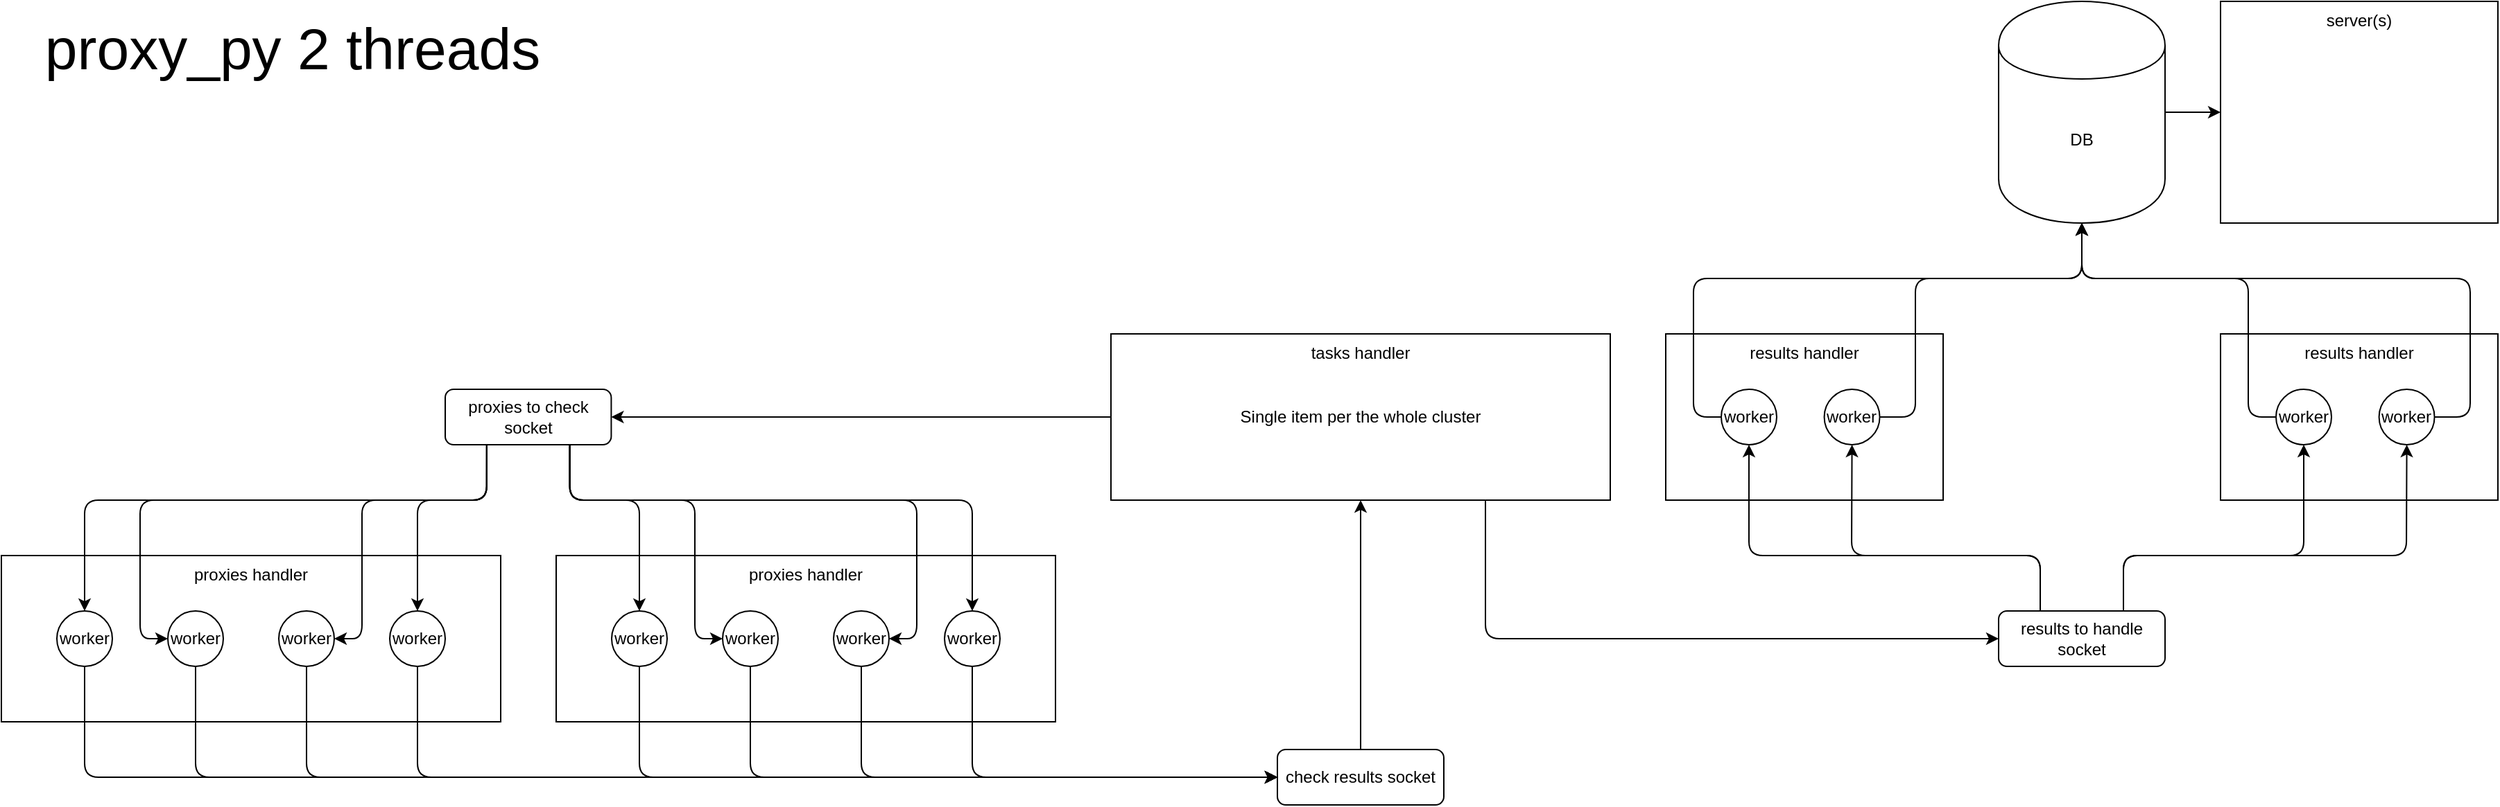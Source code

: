 <mxfile version="13.0.1" type="device"><diagram id="_yKLG5JWOiQ13cAfPRhn" name="Page-1"><mxGraphModel dx="2002" dy="1277" grid="1" gridSize="10" guides="1" tooltips="1" connect="1" arrows="1" fold="1" page="1" pageScale="1" pageWidth="1169" pageHeight="1654" math="0" shadow="0"><root><mxCell id="0"/><mxCell id="1" parent="0"/><mxCell id="JYqz2hCASuSs10eYsipN-323" value="proxies handler" style="rounded=0;whiteSpace=wrap;html=1;verticalAlign=top;container=1;" vertex="1" parent="1"><mxGeometry x="440" y="520" width="360" height="120" as="geometry"/></mxCell><mxCell id="JYqz2hCASuSs10eYsipN-324" value="&lt;div&gt;worker&lt;/div&gt;" style="ellipse;whiteSpace=wrap;html=1;aspect=fixed;fontSize=12;" vertex="1" parent="JYqz2hCASuSs10eYsipN-323"><mxGeometry x="40" y="40" width="40" height="40" as="geometry"/></mxCell><mxCell id="JYqz2hCASuSs10eYsipN-325" value="&lt;div&gt;worker&lt;/div&gt;" style="ellipse;whiteSpace=wrap;html=1;aspect=fixed;fontSize=12;" vertex="1" parent="JYqz2hCASuSs10eYsipN-323"><mxGeometry x="120" y="40" width="40" height="40" as="geometry"/></mxCell><mxCell id="JYqz2hCASuSs10eYsipN-326" value="&lt;div&gt;worker&lt;/div&gt;" style="ellipse;whiteSpace=wrap;html=1;aspect=fixed;fontSize=12;" vertex="1" parent="JYqz2hCASuSs10eYsipN-323"><mxGeometry x="200" y="40" width="40" height="40" as="geometry"/></mxCell><mxCell id="JYqz2hCASuSs10eYsipN-327" value="&lt;div&gt;worker&lt;/div&gt;" style="ellipse;whiteSpace=wrap;html=1;aspect=fixed;fontSize=12;" vertex="1" parent="JYqz2hCASuSs10eYsipN-323"><mxGeometry x="280" y="40" width="40" height="40" as="geometry"/></mxCell><mxCell id="JYqz2hCASuSs10eYsipN-231" value="&lt;div&gt;results handler&lt;/div&gt;" style="rounded=0;whiteSpace=wrap;html=1;verticalAlign=top;container=1;" vertex="1" parent="1"><mxGeometry x="1640.0" y="360" width="200" height="120" as="geometry"><mxRectangle x="1000" y="360" width="110" height="20" as="alternateBounds"/></mxGeometry></mxCell><mxCell id="JYqz2hCASuSs10eYsipN-232" value="worker" style="ellipse;whiteSpace=wrap;html=1;aspect=fixed;fontSize=12;" vertex="1" parent="JYqz2hCASuSs10eYsipN-231"><mxGeometry x="114.29" y="40" width="40" height="40" as="geometry"/></mxCell><mxCell id="JYqz2hCASuSs10eYsipN-233" value="worker" style="ellipse;whiteSpace=wrap;html=1;aspect=fixed;fontSize=12;" vertex="1" parent="JYqz2hCASuSs10eYsipN-231"><mxGeometry x="40" y="40" width="40" height="40" as="geometry"/></mxCell><mxCell id="JYqz2hCASuSs10eYsipN-147" value="proxies handler" style="rounded=0;whiteSpace=wrap;html=1;verticalAlign=top;container=1;" vertex="1" parent="1"><mxGeometry x="40" y="520" width="360" height="120" as="geometry"/></mxCell><mxCell id="JYqz2hCASuSs10eYsipN-318" value="&lt;div&gt;worker&lt;/div&gt;" style="ellipse;whiteSpace=wrap;html=1;aspect=fixed;fontSize=12;" vertex="1" parent="JYqz2hCASuSs10eYsipN-147"><mxGeometry x="40" y="40" width="40" height="40" as="geometry"/></mxCell><mxCell id="JYqz2hCASuSs10eYsipN-319" value="&lt;div&gt;worker&lt;/div&gt;" style="ellipse;whiteSpace=wrap;html=1;aspect=fixed;fontSize=12;" vertex="1" parent="JYqz2hCASuSs10eYsipN-147"><mxGeometry x="120" y="40" width="40" height="40" as="geometry"/></mxCell><mxCell id="JYqz2hCASuSs10eYsipN-320" value="&lt;div&gt;worker&lt;/div&gt;" style="ellipse;whiteSpace=wrap;html=1;aspect=fixed;fontSize=12;" vertex="1" parent="JYqz2hCASuSs10eYsipN-147"><mxGeometry x="200" y="40" width="40" height="40" as="geometry"/></mxCell><mxCell id="JYqz2hCASuSs10eYsipN-321" value="&lt;div&gt;worker&lt;/div&gt;" style="ellipse;whiteSpace=wrap;html=1;aspect=fixed;fontSize=12;" vertex="1" parent="JYqz2hCASuSs10eYsipN-147"><mxGeometry x="280" y="40" width="40" height="40" as="geometry"/></mxCell><mxCell id="JYqz2hCASuSs10eYsipN-277" style="edgeStyle=none;rounded=1;orthogonalLoop=1;jettySize=auto;html=1;exitX=0;exitY=0.5;exitDx=0;exitDy=0;fontSize=12;" edge="1" parent="1" source="JYqz2hCASuSs10eYsipN-1" target="JYqz2hCASuSs10eYsipN-270"><mxGeometry relative="1" as="geometry"/></mxCell><mxCell id="JYqz2hCASuSs10eYsipN-296" style="edgeStyle=orthogonalEdgeStyle;rounded=1;orthogonalLoop=1;jettySize=auto;html=1;exitX=0.75;exitY=1;exitDx=0;exitDy=0;entryX=0;entryY=0.5;entryDx=0;entryDy=0;fontSize=12;" edge="1" parent="1" source="JYqz2hCASuSs10eYsipN-1" target="JYqz2hCASuSs10eYsipN-272"><mxGeometry relative="1" as="geometry"/></mxCell><mxCell id="JYqz2hCASuSs10eYsipN-1" value="&lt;div&gt;tasks handler&lt;/div&gt;" style="rounded=0;whiteSpace=wrap;html=1;container=1;verticalAlign=top;" vertex="1" parent="1"><mxGeometry x="840" y="360" width="360" height="120" as="geometry"/></mxCell><mxCell id="JYqz2hCASuSs10eYsipN-265" value="Single item per the whole cluster" style="text;html=1;strokeColor=none;fillColor=none;align=center;verticalAlign=middle;whiteSpace=wrap;rounded=0;fontSize=12;" vertex="1" parent="JYqz2hCASuSs10eYsipN-1"><mxGeometry x="25" y="50" width="310" height="20" as="geometry"/></mxCell><mxCell id="JYqz2hCASuSs10eYsipN-48" value="&lt;div&gt;results handler&lt;/div&gt;" style="rounded=0;whiteSpace=wrap;html=1;verticalAlign=top;container=1;" vertex="1" parent="1"><mxGeometry x="1240" y="360" width="200" height="120" as="geometry"/></mxCell><mxCell id="JYqz2hCASuSs10eYsipN-221" value="worker" style="ellipse;whiteSpace=wrap;html=1;aspect=fixed;fontSize=12;" vertex="1" parent="JYqz2hCASuSs10eYsipN-48"><mxGeometry x="114.29" y="40" width="40" height="40" as="geometry"/></mxCell><mxCell id="JYqz2hCASuSs10eYsipN-220" value="worker" style="ellipse;whiteSpace=wrap;html=1;aspect=fixed;fontSize=12;" vertex="1" parent="JYqz2hCASuSs10eYsipN-48"><mxGeometry x="40" y="40" width="40" height="40" as="geometry"/></mxCell><mxCell id="JYqz2hCASuSs10eYsipN-80" style="edgeStyle=orthogonalEdgeStyle;rounded=0;orthogonalLoop=1;jettySize=auto;html=1;exitX=1;exitY=0.5;exitDx=0;exitDy=0;" edge="1" parent="1" source="JYqz2hCASuSs10eYsipN-70" target="JYqz2hCASuSs10eYsipN-75"><mxGeometry relative="1" as="geometry"/></mxCell><mxCell id="JYqz2hCASuSs10eYsipN-70" value="DB" style="shape=cylinder;whiteSpace=wrap;html=1;boundedLbl=1;backgroundOutline=1;verticalAlign=middle;" vertex="1" parent="1"><mxGeometry x="1480.0" y="120" width="120" height="160" as="geometry"/></mxCell><mxCell id="JYqz2hCASuSs10eYsipN-75" value="&lt;div&gt;server(s)&lt;/div&gt;" style="rounded=0;whiteSpace=wrap;html=1;verticalAlign=top;" vertex="1" parent="1"><mxGeometry x="1640.0" y="120" width="200" height="160" as="geometry"/></mxCell><mxCell id="JYqz2hCASuSs10eYsipN-146" value="&lt;div style=&quot;font-size: 42px;&quot;&gt;proxy_py 2 threads&lt;/div&gt;" style="text;html=1;strokeColor=none;fillColor=none;align=center;verticalAlign=middle;whiteSpace=wrap;rounded=0;fontSize=42;" vertex="1" parent="1"><mxGeometry x="40" y="120" width="420" height="70" as="geometry"/></mxCell><mxCell id="JYqz2hCASuSs10eYsipN-241" style="edgeStyle=orthogonalEdgeStyle;rounded=1;orthogonalLoop=1;jettySize=auto;html=1;exitX=0;exitY=0.5;exitDx=0;exitDy=0;fontSize=12;" edge="1" parent="1" source="JYqz2hCASuSs10eYsipN-220" target="JYqz2hCASuSs10eYsipN-70"><mxGeometry relative="1" as="geometry"><Array as="points"><mxPoint x="1260" y="420"/><mxPoint x="1260" y="320"/><mxPoint x="1540.0" y="320"/></Array></mxGeometry></mxCell><mxCell id="JYqz2hCASuSs10eYsipN-242" style="edgeStyle=orthogonalEdgeStyle;rounded=1;orthogonalLoop=1;jettySize=auto;html=1;exitX=1;exitY=0.5;exitDx=0;exitDy=0;fontSize=12;" edge="1" parent="1" source="JYqz2hCASuSs10eYsipN-221" target="JYqz2hCASuSs10eYsipN-70"><mxGeometry relative="1" as="geometry"><Array as="points"><mxPoint x="1420.0" y="420"/><mxPoint x="1420.0" y="320"/><mxPoint x="1540.0" y="320"/></Array></mxGeometry></mxCell><mxCell id="JYqz2hCASuSs10eYsipN-243" style="edgeStyle=orthogonalEdgeStyle;rounded=1;orthogonalLoop=1;jettySize=auto;html=1;exitX=0;exitY=0.5;exitDx=0;exitDy=0;fontSize=12;" edge="1" parent="1" source="JYqz2hCASuSs10eYsipN-233" target="JYqz2hCASuSs10eYsipN-70"><mxGeometry relative="1" as="geometry"><Array as="points"><mxPoint x="1660.0" y="420"/><mxPoint x="1660.0" y="320"/><mxPoint x="1540.0" y="320"/></Array></mxGeometry></mxCell><mxCell id="JYqz2hCASuSs10eYsipN-245" style="edgeStyle=orthogonalEdgeStyle;rounded=1;orthogonalLoop=1;jettySize=auto;html=1;exitX=1;exitY=0.5;exitDx=0;exitDy=0;fontSize=12;" edge="1" parent="1" source="JYqz2hCASuSs10eYsipN-232" target="JYqz2hCASuSs10eYsipN-70"><mxGeometry relative="1" as="geometry"><Array as="points"><mxPoint x="1820.0" y="420"/><mxPoint x="1820.0" y="320"/><mxPoint x="1540.0" y="320"/></Array></mxGeometry></mxCell><mxCell id="JYqz2hCASuSs10eYsipN-328" style="edgeStyle=orthogonalEdgeStyle;rounded=1;orthogonalLoop=1;jettySize=auto;html=1;exitX=0.25;exitY=1;exitDx=0;exitDy=0;fontSize=12;" edge="1" parent="1" source="JYqz2hCASuSs10eYsipN-270" target="JYqz2hCASuSs10eYsipN-318"><mxGeometry relative="1" as="geometry"><Array as="points"><mxPoint x="390" y="480"/><mxPoint x="100" y="480"/></Array></mxGeometry></mxCell><mxCell id="JYqz2hCASuSs10eYsipN-329" style="edgeStyle=orthogonalEdgeStyle;rounded=1;orthogonalLoop=1;jettySize=auto;html=1;exitX=0.25;exitY=1;exitDx=0;exitDy=0;fontSize=12;" edge="1" parent="1" source="JYqz2hCASuSs10eYsipN-270" target="JYqz2hCASuSs10eYsipN-321"><mxGeometry relative="1" as="geometry"><Array as="points"><mxPoint x="390" y="480"/><mxPoint x="340" y="480"/></Array></mxGeometry></mxCell><mxCell id="JYqz2hCASuSs10eYsipN-330" style="edgeStyle=orthogonalEdgeStyle;rounded=1;orthogonalLoop=1;jettySize=auto;html=1;exitX=0.25;exitY=1;exitDx=0;exitDy=0;entryX=0;entryY=0.5;entryDx=0;entryDy=0;fontSize=12;" edge="1" parent="1" source="JYqz2hCASuSs10eYsipN-270" target="JYqz2hCASuSs10eYsipN-319"><mxGeometry relative="1" as="geometry"><Array as="points"><mxPoint x="390" y="480"/><mxPoint x="140" y="480"/><mxPoint x="140" y="580"/></Array></mxGeometry></mxCell><mxCell id="JYqz2hCASuSs10eYsipN-331" style="edgeStyle=orthogonalEdgeStyle;rounded=1;orthogonalLoop=1;jettySize=auto;html=1;exitX=0.25;exitY=1;exitDx=0;exitDy=0;entryX=1;entryY=0.5;entryDx=0;entryDy=0;fontSize=12;" edge="1" parent="1" source="JYqz2hCASuSs10eYsipN-270" target="JYqz2hCASuSs10eYsipN-320"><mxGeometry relative="1" as="geometry"><Array as="points"><mxPoint x="390" y="480"/><mxPoint x="300" y="480"/><mxPoint x="300" y="580"/></Array></mxGeometry></mxCell><mxCell id="JYqz2hCASuSs10eYsipN-332" style="edgeStyle=orthogonalEdgeStyle;rounded=1;orthogonalLoop=1;jettySize=auto;html=1;exitX=0.75;exitY=1;exitDx=0;exitDy=0;fontSize=12;" edge="1" parent="1" source="JYqz2hCASuSs10eYsipN-270" target="JYqz2hCASuSs10eYsipN-324"><mxGeometry relative="1" as="geometry"><Array as="points"><mxPoint x="450" y="480"/><mxPoint x="500" y="480"/></Array></mxGeometry></mxCell><mxCell id="JYqz2hCASuSs10eYsipN-333" style="edgeStyle=orthogonalEdgeStyle;rounded=1;orthogonalLoop=1;jettySize=auto;html=1;exitX=0.75;exitY=1;exitDx=0;exitDy=0;fontSize=12;" edge="1" parent="1" source="JYqz2hCASuSs10eYsipN-270" target="JYqz2hCASuSs10eYsipN-327"><mxGeometry relative="1" as="geometry"><Array as="points"><mxPoint x="450" y="480"/><mxPoint x="740" y="480"/></Array></mxGeometry></mxCell><mxCell id="JYqz2hCASuSs10eYsipN-334" style="edgeStyle=orthogonalEdgeStyle;rounded=1;orthogonalLoop=1;jettySize=auto;html=1;exitX=0.75;exitY=1;exitDx=0;exitDy=0;entryX=0;entryY=0.5;entryDx=0;entryDy=0;fontSize=12;" edge="1" parent="1" source="JYqz2hCASuSs10eYsipN-270" target="JYqz2hCASuSs10eYsipN-325"><mxGeometry relative="1" as="geometry"><Array as="points"><mxPoint x="450" y="480"/><mxPoint x="540" y="480"/><mxPoint x="540" y="580"/></Array></mxGeometry></mxCell><mxCell id="JYqz2hCASuSs10eYsipN-335" style="edgeStyle=orthogonalEdgeStyle;rounded=1;orthogonalLoop=1;jettySize=auto;html=1;exitX=0.75;exitY=1;exitDx=0;exitDy=0;entryX=1;entryY=0.5;entryDx=0;entryDy=0;fontSize=12;" edge="1" parent="1" source="JYqz2hCASuSs10eYsipN-270" target="JYqz2hCASuSs10eYsipN-326"><mxGeometry relative="1" as="geometry"><Array as="points"><mxPoint x="450" y="480"/><mxPoint x="700" y="480"/><mxPoint x="700" y="580"/></Array></mxGeometry></mxCell><mxCell id="JYqz2hCASuSs10eYsipN-270" value="proxies to check socket" style="rounded=1;whiteSpace=wrap;html=1;fontSize=12;" vertex="1" parent="1"><mxGeometry x="360" y="400" width="119.71" height="40" as="geometry"/></mxCell><mxCell id="JYqz2hCASuSs10eYsipN-294" style="edgeStyle=orthogonalEdgeStyle;rounded=1;orthogonalLoop=1;jettySize=auto;html=1;exitX=0.5;exitY=0;exitDx=0;exitDy=0;fontSize=12;" edge="1" parent="1" source="JYqz2hCASuSs10eYsipN-271" target="JYqz2hCASuSs10eYsipN-1"><mxGeometry relative="1" as="geometry"/></mxCell><mxCell id="JYqz2hCASuSs10eYsipN-271" value="check results socket" style="rounded=1;whiteSpace=wrap;html=1;fontSize=12;" vertex="1" parent="1"><mxGeometry x="960" y="660" width="120" height="40" as="geometry"/></mxCell><mxCell id="JYqz2hCASuSs10eYsipN-299" style="edgeStyle=orthogonalEdgeStyle;rounded=1;orthogonalLoop=1;jettySize=auto;html=1;exitX=0.75;exitY=0;exitDx=0;exitDy=0;fontSize=12;" edge="1" parent="1" source="JYqz2hCASuSs10eYsipN-272" target="JYqz2hCASuSs10eYsipN-233"><mxGeometry relative="1" as="geometry"><Array as="points"><mxPoint x="1570" y="520"/><mxPoint x="1700" y="520"/></Array></mxGeometry></mxCell><mxCell id="JYqz2hCASuSs10eYsipN-300" style="edgeStyle=orthogonalEdgeStyle;rounded=1;orthogonalLoop=1;jettySize=auto;html=1;exitX=0.75;exitY=0;exitDx=0;exitDy=0;fontSize=12;" edge="1" parent="1" source="JYqz2hCASuSs10eYsipN-272" target="JYqz2hCASuSs10eYsipN-232"><mxGeometry relative="1" as="geometry"><Array as="points"><mxPoint x="1570" y="520"/><mxPoint x="1774" y="520"/></Array></mxGeometry></mxCell><mxCell id="JYqz2hCASuSs10eYsipN-344" style="edgeStyle=orthogonalEdgeStyle;rounded=1;orthogonalLoop=1;jettySize=auto;html=1;exitX=0.25;exitY=0;exitDx=0;exitDy=0;fontSize=12;" edge="1" parent="1" source="JYqz2hCASuSs10eYsipN-272" target="JYqz2hCASuSs10eYsipN-220"><mxGeometry relative="1" as="geometry"><Array as="points"><mxPoint x="1510" y="520"/><mxPoint x="1300" y="520"/></Array></mxGeometry></mxCell><mxCell id="JYqz2hCASuSs10eYsipN-345" style="edgeStyle=orthogonalEdgeStyle;rounded=1;orthogonalLoop=1;jettySize=auto;html=1;exitX=0.25;exitY=0;exitDx=0;exitDy=0;fontSize=12;" edge="1" parent="1" source="JYqz2hCASuSs10eYsipN-272" target="JYqz2hCASuSs10eYsipN-221"><mxGeometry relative="1" as="geometry"><Array as="points"><mxPoint x="1510" y="520"/><mxPoint x="1374" y="520"/></Array></mxGeometry></mxCell><mxCell id="JYqz2hCASuSs10eYsipN-272" value="&lt;div&gt;results to handle socket&lt;/div&gt;" style="rounded=1;whiteSpace=wrap;html=1;fontSize=12;" vertex="1" parent="1"><mxGeometry x="1480" y="560" width="120" height="40" as="geometry"/></mxCell><mxCell id="JYqz2hCASuSs10eYsipN-336" style="edgeStyle=orthogonalEdgeStyle;rounded=1;orthogonalLoop=1;jettySize=auto;html=1;exitX=0.5;exitY=1;exitDx=0;exitDy=0;entryX=0;entryY=0.5;entryDx=0;entryDy=0;fontSize=12;" edge="1" parent="1" source="JYqz2hCASuSs10eYsipN-318" target="JYqz2hCASuSs10eYsipN-271"><mxGeometry relative="1" as="geometry"/></mxCell><mxCell id="JYqz2hCASuSs10eYsipN-337" style="edgeStyle=orthogonalEdgeStyle;rounded=1;orthogonalLoop=1;jettySize=auto;html=1;exitX=0.5;exitY=1;exitDx=0;exitDy=0;entryX=0;entryY=0.5;entryDx=0;entryDy=0;fontSize=12;" edge="1" parent="1" source="JYqz2hCASuSs10eYsipN-319" target="JYqz2hCASuSs10eYsipN-271"><mxGeometry relative="1" as="geometry"/></mxCell><mxCell id="JYqz2hCASuSs10eYsipN-338" style="edgeStyle=orthogonalEdgeStyle;rounded=1;orthogonalLoop=1;jettySize=auto;html=1;exitX=0.5;exitY=1;exitDx=0;exitDy=0;entryX=0;entryY=0.5;entryDx=0;entryDy=0;fontSize=12;" edge="1" parent="1" source="JYqz2hCASuSs10eYsipN-320" target="JYqz2hCASuSs10eYsipN-271"><mxGeometry relative="1" as="geometry"/></mxCell><mxCell id="JYqz2hCASuSs10eYsipN-339" style="edgeStyle=orthogonalEdgeStyle;rounded=1;orthogonalLoop=1;jettySize=auto;html=1;exitX=0.5;exitY=1;exitDx=0;exitDy=0;entryX=0;entryY=0.5;entryDx=0;entryDy=0;fontSize=12;" edge="1" parent="1" source="JYqz2hCASuSs10eYsipN-321" target="JYqz2hCASuSs10eYsipN-271"><mxGeometry relative="1" as="geometry"/></mxCell><mxCell id="JYqz2hCASuSs10eYsipN-340" style="edgeStyle=orthogonalEdgeStyle;rounded=1;orthogonalLoop=1;jettySize=auto;html=1;exitX=0.5;exitY=1;exitDx=0;exitDy=0;entryX=0;entryY=0.5;entryDx=0;entryDy=0;fontSize=12;" edge="1" parent="1" source="JYqz2hCASuSs10eYsipN-324" target="JYqz2hCASuSs10eYsipN-271"><mxGeometry relative="1" as="geometry"/></mxCell><mxCell id="JYqz2hCASuSs10eYsipN-341" style="edgeStyle=orthogonalEdgeStyle;rounded=1;orthogonalLoop=1;jettySize=auto;html=1;exitX=0.5;exitY=1;exitDx=0;exitDy=0;entryX=0;entryY=0.5;entryDx=0;entryDy=0;fontSize=12;" edge="1" parent="1" source="JYqz2hCASuSs10eYsipN-325" target="JYqz2hCASuSs10eYsipN-271"><mxGeometry relative="1" as="geometry"/></mxCell><mxCell id="JYqz2hCASuSs10eYsipN-342" style="edgeStyle=orthogonalEdgeStyle;rounded=1;orthogonalLoop=1;jettySize=auto;html=1;exitX=0.5;exitY=1;exitDx=0;exitDy=0;entryX=0;entryY=0.5;entryDx=0;entryDy=0;fontSize=12;" edge="1" parent="1" source="JYqz2hCASuSs10eYsipN-326" target="JYqz2hCASuSs10eYsipN-271"><mxGeometry relative="1" as="geometry"/></mxCell><mxCell id="JYqz2hCASuSs10eYsipN-343" style="edgeStyle=orthogonalEdgeStyle;rounded=1;orthogonalLoop=1;jettySize=auto;html=1;exitX=0.5;exitY=1;exitDx=0;exitDy=0;entryX=0;entryY=0.5;entryDx=0;entryDy=0;fontSize=12;" edge="1" parent="1" source="JYqz2hCASuSs10eYsipN-327" target="JYqz2hCASuSs10eYsipN-271"><mxGeometry relative="1" as="geometry"/></mxCell></root></mxGraphModel></diagram></mxfile>